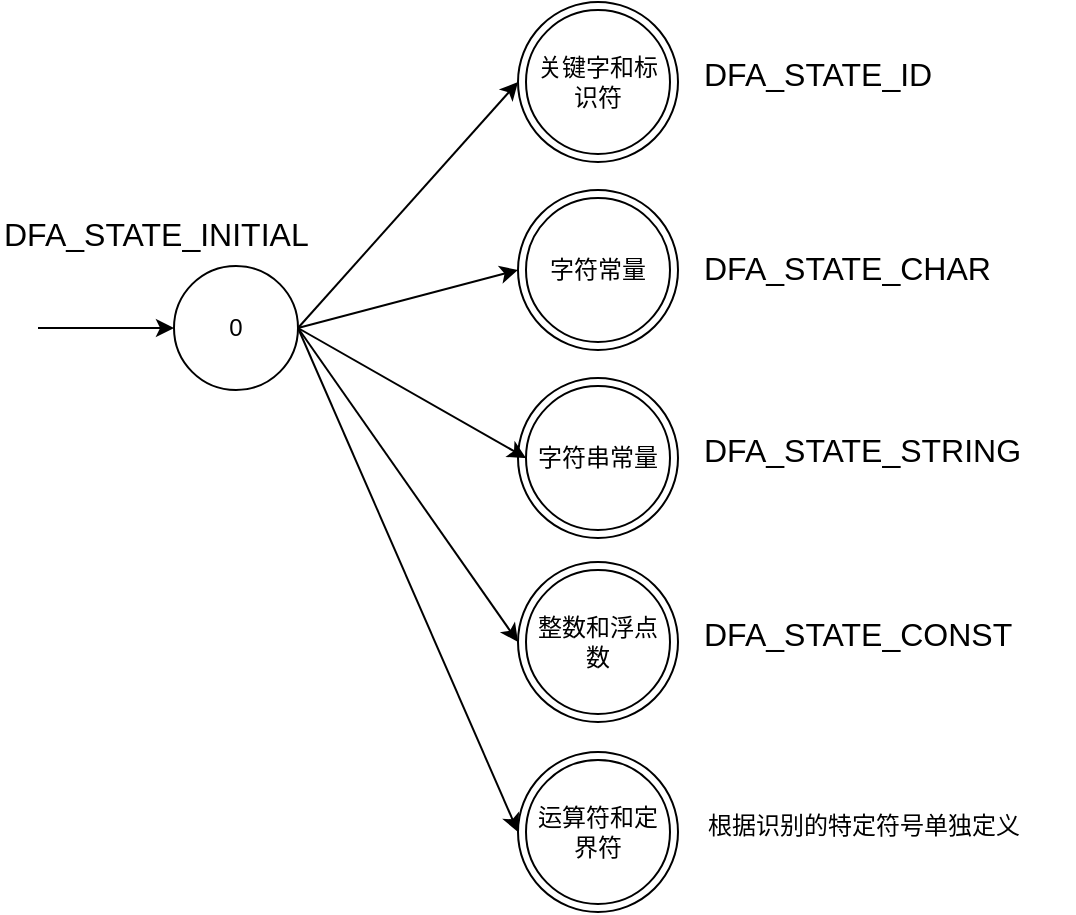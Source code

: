 <mxfile version="20.8.20" type="github">
  <diagram name="第 1 页" id="ZQqhZ8Hld0Toa0hUssgE">
    <mxGraphModel dx="1101" dy="581" grid="0" gridSize="10" guides="1" tooltips="1" connect="1" arrows="1" fold="1" page="1" pageScale="1" pageWidth="827" pageHeight="1169" math="0" shadow="0">
      <root>
        <mxCell id="0" />
        <mxCell id="1" parent="0" />
        <mxCell id="TY5nDxPquooeXLGGJWgU-8" value="" style="ellipse;whiteSpace=wrap;html=1;aspect=fixed;" vertex="1" parent="1">
          <mxGeometry x="311" y="249" width="80" height="80" as="geometry" />
        </mxCell>
        <mxCell id="TY5nDxPquooeXLGGJWgU-9" value="" style="ellipse;whiteSpace=wrap;html=1;aspect=fixed;" vertex="1" parent="1">
          <mxGeometry x="311" y="155" width="80" height="80" as="geometry" />
        </mxCell>
        <mxCell id="TY5nDxPquooeXLGGJWgU-7" value="" style="ellipse;whiteSpace=wrap;html=1;aspect=fixed;" vertex="1" parent="1">
          <mxGeometry x="311" y="61" width="80" height="80" as="geometry" />
        </mxCell>
        <mxCell id="TY5nDxPquooeXLGGJWgU-2" value="0" style="ellipse;whiteSpace=wrap;html=1;aspect=fixed;" vertex="1" parent="1">
          <mxGeometry x="139" y="193" width="62" height="62" as="geometry" />
        </mxCell>
        <mxCell id="TY5nDxPquooeXLGGJWgU-3" value="" style="endArrow=classic;html=1;rounded=0;" edge="1" parent="1">
          <mxGeometry width="50" height="50" relative="1" as="geometry">
            <mxPoint x="71" y="224" as="sourcePoint" />
            <mxPoint x="139" y="224" as="targetPoint" />
          </mxGeometry>
        </mxCell>
        <mxCell id="TY5nDxPquooeXLGGJWgU-4" value="关键字和标识符" style="ellipse;whiteSpace=wrap;html=1;aspect=fixed;" vertex="1" parent="1">
          <mxGeometry x="315" y="65" width="72" height="72" as="geometry" />
        </mxCell>
        <mxCell id="TY5nDxPquooeXLGGJWgU-5" value="字符常量" style="ellipse;whiteSpace=wrap;html=1;aspect=fixed;" vertex="1" parent="1">
          <mxGeometry x="315" y="159" width="72" height="72" as="geometry" />
        </mxCell>
        <mxCell id="TY5nDxPquooeXLGGJWgU-6" value="字符串常量" style="ellipse;whiteSpace=wrap;html=1;aspect=fixed;" vertex="1" parent="1">
          <mxGeometry x="315" y="253" width="72" height="72" as="geometry" />
        </mxCell>
        <mxCell id="TY5nDxPquooeXLGGJWgU-10" value="" style="ellipse;whiteSpace=wrap;html=1;aspect=fixed;" vertex="1" parent="1">
          <mxGeometry x="311" y="341" width="80" height="80" as="geometry" />
        </mxCell>
        <mxCell id="TY5nDxPquooeXLGGJWgU-11" value="整数和浮点数" style="ellipse;whiteSpace=wrap;html=1;aspect=fixed;" vertex="1" parent="1">
          <mxGeometry x="315" y="345" width="72" height="72" as="geometry" />
        </mxCell>
        <mxCell id="TY5nDxPquooeXLGGJWgU-12" value="" style="ellipse;whiteSpace=wrap;html=1;aspect=fixed;" vertex="1" parent="1">
          <mxGeometry x="311" y="436" width="80" height="80" as="geometry" />
        </mxCell>
        <mxCell id="TY5nDxPquooeXLGGJWgU-13" value="运算符和定界符" style="ellipse;whiteSpace=wrap;html=1;aspect=fixed;" vertex="1" parent="1">
          <mxGeometry x="315" y="440" width="72" height="72" as="geometry" />
        </mxCell>
        <mxCell id="TY5nDxPquooeXLGGJWgU-14" value="" style="endArrow=classic;html=1;rounded=0;exitX=1;exitY=0.5;exitDx=0;exitDy=0;entryX=0;entryY=0.5;entryDx=0;entryDy=0;" edge="1" parent="1" source="TY5nDxPquooeXLGGJWgU-2" target="TY5nDxPquooeXLGGJWgU-7">
          <mxGeometry width="50" height="50" relative="1" as="geometry">
            <mxPoint x="253" y="340" as="sourcePoint" />
            <mxPoint x="303" y="290" as="targetPoint" />
          </mxGeometry>
        </mxCell>
        <mxCell id="TY5nDxPquooeXLGGJWgU-15" value="" style="endArrow=classic;html=1;rounded=0;exitX=1;exitY=0.5;exitDx=0;exitDy=0;entryX=0;entryY=0.5;entryDx=0;entryDy=0;" edge="1" parent="1" source="TY5nDxPquooeXLGGJWgU-2" target="TY5nDxPquooeXLGGJWgU-9">
          <mxGeometry width="50" height="50" relative="1" as="geometry">
            <mxPoint x="213" y="239" as="sourcePoint" />
            <mxPoint x="323" y="116" as="targetPoint" />
          </mxGeometry>
        </mxCell>
        <mxCell id="TY5nDxPquooeXLGGJWgU-16" value="" style="endArrow=classic;html=1;rounded=0;exitX=1;exitY=0.5;exitDx=0;exitDy=0;entryX=0;entryY=0.5;entryDx=0;entryDy=0;" edge="1" parent="1" source="TY5nDxPquooeXLGGJWgU-2" target="TY5nDxPquooeXLGGJWgU-12">
          <mxGeometry width="50" height="50" relative="1" as="geometry">
            <mxPoint x="122" y="563" as="sourcePoint" />
            <mxPoint x="232" y="440" as="targetPoint" />
          </mxGeometry>
        </mxCell>
        <mxCell id="TY5nDxPquooeXLGGJWgU-17" value="" style="endArrow=classic;html=1;rounded=0;exitX=1;exitY=0.5;exitDx=0;exitDy=0;entryX=0;entryY=0.5;entryDx=0;entryDy=0;" edge="1" parent="1" source="TY5nDxPquooeXLGGJWgU-2" target="TY5nDxPquooeXLGGJWgU-6">
          <mxGeometry width="50" height="50" relative="1" as="geometry">
            <mxPoint x="47" y="485" as="sourcePoint" />
            <mxPoint x="157" y="362" as="targetPoint" />
          </mxGeometry>
        </mxCell>
        <mxCell id="TY5nDxPquooeXLGGJWgU-18" value="" style="endArrow=classic;html=1;rounded=0;exitX=1;exitY=0.5;exitDx=0;exitDy=0;entryX=0;entryY=0.5;entryDx=0;entryDy=0;" edge="1" parent="1" source="TY5nDxPquooeXLGGJWgU-2" target="TY5nDxPquooeXLGGJWgU-10">
          <mxGeometry width="50" height="50" relative="1" as="geometry">
            <mxPoint x="88" y="512" as="sourcePoint" />
            <mxPoint x="198" y="389" as="targetPoint" />
          </mxGeometry>
        </mxCell>
        <mxCell id="TY5nDxPquooeXLGGJWgU-19" value="&lt;span style=&quot;font-size:12.0pt;font-family:&#xa;&amp;quot;Times New Roman&amp;quot;,serif;mso-fareast-font-family:宋体;mso-fareast-theme-font:minor-fareast;&#xa;mso-font-kerning:0pt;mso-ansi-language:EN-US;mso-fareast-language:ZH-CN;&#xa;mso-bidi-language:AR-SA&quot; lang=&quot;EN-US&quot;&gt;DFA_STATE_INITIAL&lt;/span&gt;" style="text;whiteSpace=wrap;html=1;" vertex="1" parent="1">
          <mxGeometry x="52.004" y="161.002" width="180" height="41" as="geometry" />
        </mxCell>
        <mxCell id="TY5nDxPquooeXLGGJWgU-20" value="&lt;span style=&quot;font-size:12.0pt;font-family:&#xa;&amp;quot;Times New Roman&amp;quot;,serif;mso-fareast-font-family:宋体;mso-fareast-theme-font:minor-fareast;&#xa;mso-font-kerning:0pt;mso-ansi-language:EN-US;mso-fareast-language:ZH-CN;&#xa;mso-bidi-language:AR-SA&quot; lang=&quot;EN-US&quot;&gt;DFA_STATE_ID&lt;/span&gt;" style="text;whiteSpace=wrap;html=1;" vertex="1" parent="1">
          <mxGeometry x="402.004" y="80.5" width="142" height="41" as="geometry" />
        </mxCell>
        <mxCell id="TY5nDxPquooeXLGGJWgU-21" value="&lt;span style=&quot;font-size:12.0pt;font-family:&#xa;&amp;quot;Times New Roman&amp;quot;,serif;mso-fareast-font-family:宋体;mso-fareast-theme-font:minor-fareast;&#xa;mso-font-kerning:0pt;mso-ansi-language:EN-US;mso-fareast-language:ZH-CN;&#xa;mso-bidi-language:AR-SA&quot; lang=&quot;EN-US&quot;&gt;DFA_STATE_CHAR&lt;/span&gt;" style="text;whiteSpace=wrap;html=1;" vertex="1" parent="1">
          <mxGeometry x="402.007" y="177.997" width="171" height="41" as="geometry" />
        </mxCell>
        <mxCell id="TY5nDxPquooeXLGGJWgU-22" value="&lt;span style=&quot;font-size:12.0pt;font-family:&#xa;&amp;quot;Times New Roman&amp;quot;,serif;mso-fareast-font-family:宋体;mso-fareast-theme-font:minor-fareast;&#xa;mso-font-kerning:0pt;mso-ansi-language:EN-US;mso-fareast-language:ZH-CN;&#xa;mso-bidi-language:AR-SA&quot; lang=&quot;EN-US&quot;&gt;DFA_STATE_STRING&lt;/span&gt;" style="text;whiteSpace=wrap;html=1;" vertex="1" parent="1">
          <mxGeometry x="402.007" y="268.503" width="186" height="41" as="geometry" />
        </mxCell>
        <mxCell id="TY5nDxPquooeXLGGJWgU-23" value="&lt;span style=&quot;font-size:12.0pt;font-family:&#xa;&amp;quot;Times New Roman&amp;quot;,serif;mso-fareast-font-family:宋体;mso-fareast-theme-font:minor-fareast;&#xa;mso-font-kerning:0pt;mso-ansi-language:EN-US;mso-fareast-language:ZH-CN;&#xa;mso-bidi-language:AR-SA&quot; lang=&quot;EN-US&quot;&gt;DFA_STATE_CONST&lt;/span&gt;" style="text;whiteSpace=wrap;html=1;" vertex="1" parent="1">
          <mxGeometry x="401.999" y="360.5" width="182" height="41" as="geometry" />
        </mxCell>
        <mxCell id="TY5nDxPquooeXLGGJWgU-24" value="根据识别的特定符号单独定义" style="text;whiteSpace=wrap;html=1;" vertex="1" parent="1">
          <mxGeometry x="404.009" y="459.0" width="182" height="41" as="geometry" />
        </mxCell>
      </root>
    </mxGraphModel>
  </diagram>
</mxfile>
